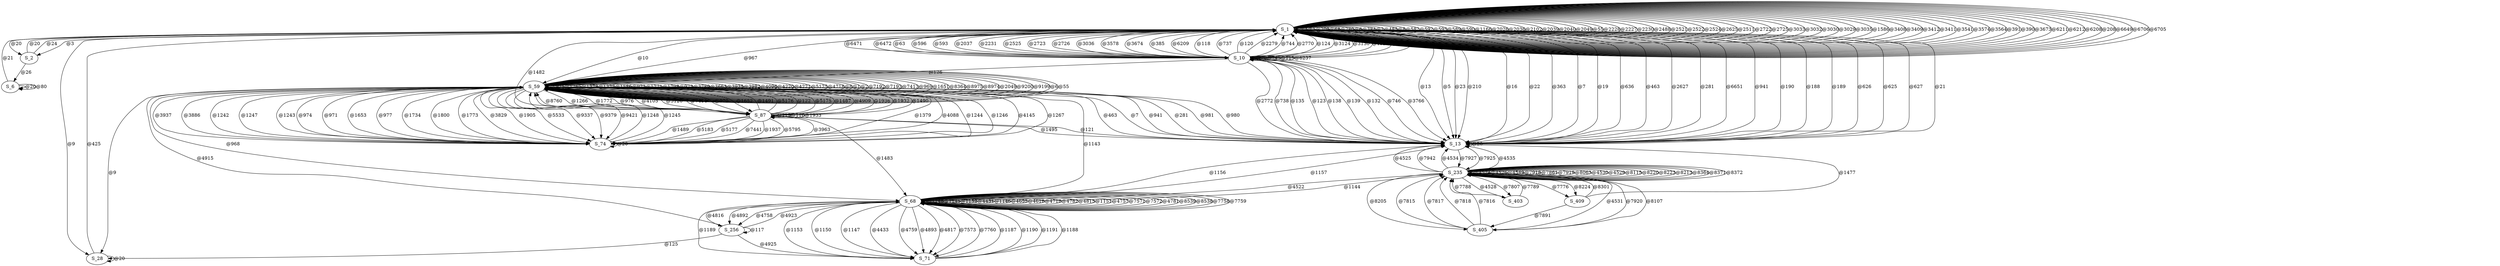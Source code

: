 digraph graphtest {
  S_1 -> S_2  [ label="@3"] ;
  S_1 -> S_1  [ label="@4"] ;
  S_1 -> S_2  [ label="@20"] ;
  S_1 -> S_10  [ label="@63"] ;
  S_1 -> S_13  [ label="@13"] ;
  S_1 -> S_13  [ label="@5"] ;
  S_1 -> S_1  [ label="@1"] ;
  S_1 -> S_13  [ label="@23"] ;
  S_1 -> S_1  [ label="@209"] ;
  S_1 -> S_1  [ label="@68"] ;
  S_1 -> S_13  [ label="@210"] ;
  S_1 -> S_1  [ label="@280"] ;
  S_1 -> S_13  [ label="@16"] ;
  S_1 -> S_28  [ label="@9"] ;
  S_1 -> S_13  [ label="@22"] ;
  S_1 -> S_1  [ label="@6"] ;
  S_1 -> S_1  [ label="@384"] ;
  S_1 -> S_13  [ label="@363"] ;
  S_1 -> S_1  [ label="@2"] ;
  S_1 -> S_1  [ label="@485"] ;
  S_1 -> S_1  [ label="@8"] ;
  S_1 -> S_13  [ label="@7"] ;
  S_1 -> S_13  [ label="@19"] ;
  S_1 -> S_13  [ label="@636"] ;
  S_1 -> S_1  [ label="@582"] ;
  S_1 -> S_10  [ label="@596"] ;
  S_1 -> S_13  [ label="@463"] ;
  S_1 -> S_1  [ label="@592"] ;
  S_1 -> S_1  [ label="@595"] ;
  S_1 -> S_1  [ label="@589"] ;
  S_1 -> S_1  [ label="@590"] ;
  S_1 -> S_10  [ label="@593"] ;
  S_1 -> S_59  [ label="@10"] ;
  S_1 -> S_1  [ label="@1166"] ;
  S_1 -> S_1  [ label="@2026"] ;
  S_1 -> S_10  [ label="@2037"] ;
  S_1 -> S_1  [ label="@2036"] ;
  S_1 -> S_1  [ label="@2102"] ;
  S_1 -> S_1  [ label="@2039"] ;
  S_1 -> S_1  [ label="@2040"] ;
  S_1 -> S_1  [ label="@2049"] ;
  S_1 -> S_1  [ label="@55"] ;
  S_1 -> S_10  [ label="@2231"] ;
  S_1 -> S_1  [ label="@2228"] ;
  S_1 -> S_1  [ label="@2227"] ;
  S_1 -> S_1  [ label="@2230"] ;
  S_1 -> S_1  [ label="@2488"] ;
  S_1 -> S_1  [ label="@2521"] ;
  S_1 -> S_1  [ label="@2522"] ;
  S_1 -> S_10  [ label="@2525"] ;
  S_1 -> S_1  [ label="@2524"] ;
  S_1 -> S_13  [ label="@2627"] ;
  S_1 -> S_1  [ label="@2625"] ;
  S_1 -> S_1  [ label="@2511"] ;
  S_1 -> S_1  [ label="@2722"] ;
  S_1 -> S_10  [ label="@2723"] ;
  S_1 -> S_1  [ label="@2725"] ;
  S_1 -> S_10  [ label="@2726"] ;
  S_1 -> S_1  [ label="@3033"] ;
  S_1 -> S_1  [ label="@3032"] ;
  S_1 -> S_1  [ label="@3030"] ;
  S_1 -> S_10  [ label="@3036"] ;
  S_1 -> S_1  [ label="@3029"] ;
  S_1 -> S_1  [ label="@3035"] ;
  S_1 -> S_1  [ label="@1586"] ;
  S_1 -> S_1  [ label="@3408"] ;
  S_1 -> S_1  [ label="@3409"] ;
  S_1 -> S_1  [ label="@3412"] ;
  S_1 -> S_1  [ label="@3411"] ;
  S_1 -> S_13  [ label="@281"] ;
  S_1 -> S_1  [ label="@3541"] ;
  S_1 -> S_1  [ label="@3574"] ;
  S_1 -> S_10  [ label="@3578"] ;
  S_1 -> S_1  [ label="@3564"] ;
  S_1 -> S_1  [ label="@391"] ;
  S_1 -> S_1  [ label="@390"] ;
  S_1 -> S_1  [ label="@3673"] ;
  S_1 -> S_10  [ label="@3674"] ;
  S_1 -> S_10  [ label="@385"] ;
  S_1 -> S_1  [ label="@6211"] ;
  S_1 -> S_1  [ label="@6212"] ;
  S_1 -> S_1  [ label="@6208"] ;
  S_1 -> S_10  [ label="@6209"] ;
  S_1 -> S_1  [ label="@208"] ;
  S_1 -> S_1  [ label="@6649"] ;
  S_1 -> S_13  [ label="@6651"] ;
  S_1 -> S_1  [ label="@6706"] ;
  S_1 -> S_1  [ label="@6705"] ;
  S_1 -> S_13  [ label="@941"] ;
  S_2 -> S_1  [ label="@20"] ;
  S_2 -> S_6  [ label="@26"] ;
  S_2 -> S_1  [ label="@24"] ;
  S_6 -> S_6  [ label="@20"] ;
  S_6 -> S_6  [ label="@80"] ;
  S_6 -> S_1  [ label="@21"] ;
  S_10 -> S_10  [ label="@20"] ;
  S_10 -> S_1  [ label="@118"] ;
  S_10 -> S_13  [ label="@135"] ;
  S_10 -> S_13  [ label="@123"] ;
  S_10 -> S_1  [ label="@737"] ;
  S_10 -> S_13  [ label="@738"] ;
  S_10 -> S_13  [ label="@138"] ;
  S_10 -> S_1  [ label="@120"] ;
  S_10 -> S_1  [ label="@2279"] ;
  S_10 -> S_10  [ label="@745"] ;
  S_10 -> S_13  [ label="@139"] ;
  S_10 -> S_13  [ label="@132"] ;
  S_10 -> S_1  [ label="@744"] ;
  S_10 -> S_1  [ label="@2770"] ;
  S_10 -> S_1  [ label="@124"] ;
  S_10 -> S_10  [ label="@115"] ;
  S_10 -> S_1  [ label="@3124"] ;
  S_10 -> S_1  [ label="@3130"] ;
  S_10 -> S_1  [ label="@1921"] ;
  S_10 -> S_13  [ label="@746"] ;
  S_10 -> S_59  [ label="@126"] ;
  S_10 -> S_1  [ label="@3765"] ;
  S_10 -> S_1  [ label="@6233"] ;
  S_10 -> S_13  [ label="@3766"] ;
  S_10 -> S_13  [ label="@2772"] ;
  S_10 -> S_10  [ label="@6237"] ;
  S_10 -> S_1  [ label="@6471"] ;
  S_10 -> S_1  [ label="@6472"] ;
  S_13 -> S_13  [ label="@20"] ;
  S_13 -> S_1  [ label="@190"] ;
  S_13 -> S_1  [ label="@188"] ;
  S_13 -> S_1  [ label="@189"] ;
  S_13 -> S_1  [ label="@626"] ;
  S_13 -> S_1  [ label="@625"] ;
  S_13 -> S_1  [ label="@627"] ;
  S_13 -> S_1  [ label="@21"] ;
  S_13 -> S_235  [ label="@7927"] ;
  S_13 -> S_235  [ label="@7925"] ;
  S_28 -> S_28  [ label="@20"] ;
  S_28 -> S_1  [ label="@425"] ;
  S_59 -> S_13  [ label="@941"] ;
  S_59 -> S_1  [ label="@967"] ;
  S_59 -> S_68  [ label="@968"] ;
  S_59 -> S_74  [ label="@974"] ;
  S_59 -> S_59  [ label="@975"] ;
  S_59 -> S_13  [ label="@281"] ;
  S_59 -> S_13  [ label="@981"] ;
  S_59 -> S_74  [ label="@971"] ;
  S_59 -> S_74  [ label="@1267"] ;
  S_59 -> S_59  [ label="@1265"] ;
  S_59 -> S_59  [ label="@1378"] ;
  S_59 -> S_87  [ label="@1266"] ;
  S_59 -> S_13  [ label="@980"] ;
  S_59 -> S_59  [ label="@1377"] ;
  S_59 -> S_74  [ label="@1379"] ;
  S_59 -> S_59  [ label="@1586"] ;
  S_59 -> S_59  [ label="@972"] ;
  S_59 -> S_74  [ label="@1653"] ;
  S_59 -> S_74  [ label="@977"] ;
  S_59 -> S_74  [ label="@1734"] ;
  S_59 -> S_59  [ label="@1771"] ;
  S_59 -> S_59  [ label="@1798"] ;
  S_59 -> S_59  [ label="@973"] ;
  S_59 -> S_74  [ label="@1800"] ;
  S_59 -> S_87  [ label="@1772"] ;
  S_59 -> S_74  [ label="@1773"] ;
  S_59 -> S_59  [ label="@3789"] ;
  S_59 -> S_74  [ label="@3829"] ;
  S_59 -> S_59  [ label="@3663"] ;
  S_59 -> S_74  [ label="@1905"] ;
  S_59 -> S_87  [ label="@976"] ;
  S_59 -> S_59  [ label="@3935"] ;
  S_59 -> S_74  [ label="@3937"] ;
  S_59 -> S_74  [ label="@3886"] ;
  S_59 -> S_59  [ label="@3982"] ;
  S_59 -> S_74  [ label="@4088"] ;
  S_59 -> S_59  [ label="@4096"] ;
  S_59 -> S_87  [ label="@4105"] ;
  S_59 -> S_74  [ label="@4145"] ;
  S_59 -> S_59  [ label="@4220"] ;
  S_59 -> S_59  [ label="@4221"] ;
  S_59 -> S_87  [ label="@5126"] ;
  S_59 -> S_59  [ label="@5125"] ;
  S_59 -> S_59  [ label="@4718"] ;
  S_59 -> S_74  [ label="@5533"] ;
  S_59 -> S_59  [ label="@8"] ;
  S_59 -> S_28  [ label="@9"] ;
  S_59 -> S_13  [ label="@463"] ;
  S_59 -> S_59  [ label="@1"] ;
  S_59 -> S_59  [ label="@2"] ;
  S_59 -> S_13  [ label="@7"] ;
  S_59 -> S_59  [ label="@7192"] ;
  S_59 -> S_59  [ label="@7193"] ;
  S_59 -> S_87  [ label="@7414"] ;
  S_59 -> S_59  [ label="@7413"] ;
  S_59 -> S_59  [ label="@969"] ;
  S_59 -> S_87  [ label="@970"] ;
  S_59 -> S_87  [ label="@1652"] ;
  S_59 -> S_59  [ label="@1651"] ;
  S_59 -> S_59  [ label="@8364"] ;
  S_59 -> S_59  [ label="@8975"] ;
  S_59 -> S_59  [ label="@8974"] ;
  S_59 -> S_59  [ label="@2049"] ;
  S_59 -> S_59  [ label="@9200"] ;
  S_59 -> S_59  [ label="@9199"] ;
  S_59 -> S_74  [ label="@9337"] ;
  S_59 -> S_74  [ label="@9379"] ;
  S_59 -> S_74  [ label="@9421"] ;
  S_59 -> S_59  [ label="@6"] ;
  S_59 -> S_59  [ label="@55"] ;
  S_68 -> S_13  [ label="@1157"] ;
  S_68 -> S_71  [ label="@1153"] ;
  S_68 -> S_59  [ label="@1143"] ;
  S_68 -> S_68  [ label="@1148"] ;
  S_68 -> S_68  [ label="@1145"] ;
  S_68 -> S_71  [ label="@1150"] ;
  S_68 -> S_68  [ label="@1152"] ;
  S_68 -> S_68  [ label="@4431"] ;
  S_68 -> S_68  [ label="@1146"] ;
  S_68 -> S_235  [ label="@1144"] ;
  S_68 -> S_13  [ label="@1156"] ;
  S_68 -> S_68  [ label="@4652"] ;
  S_68 -> S_68  [ label="@4618"] ;
  S_68 -> S_71  [ label="@1147"] ;
  S_68 -> S_68  [ label="@4718"] ;
  S_68 -> S_71  [ label="@4433"] ;
  S_68 -> S_68  [ label="@4782"] ;
  S_68 -> S_68  [ label="@4815"] ;
  S_68 -> S_71  [ label="@4759"] ;
  S_68 -> S_256  [ label="@4816"] ;
  S_68 -> S_256  [ label="@4892"] ;
  S_68 -> S_71  [ label="@4893"] ;
  S_68 -> S_68  [ label="@1151"] ;
  S_68 -> S_256  [ label="@4758"] ;
  S_68 -> S_71  [ label="@4817"] ;
  S_68 -> S_68  [ label="@4757"] ;
  S_68 -> S_68  [ label="@7571"] ;
  S_68 -> S_68  [ label="@7572"] ;
  S_68 -> S_71  [ label="@7573"] ;
  S_68 -> S_68  [ label="@4781"] ;
  S_68 -> S_68  [ label="@8539"] ;
  S_68 -> S_68  [ label="@8538"] ;
  S_68 -> S_71  [ label="@7760"] ;
  S_68 -> S_68  [ label="@7758"] ;
  S_68 -> S_68  [ label="@7759"] ;
  S_71 -> S_68  [ label="@1187"] ;
  S_71 -> S_68  [ label="@1190"] ;
  S_71 -> S_68  [ label="@1191"] ;
  S_71 -> S_68  [ label="@1188"] ;
  S_71 -> S_68  [ label="@1189"] ;
  S_74 -> S_59  [ label="@1248"] ;
  S_74 -> S_59  [ label="@1245"] ;
  S_74 -> S_59  [ label="@1242"] ;
  S_74 -> S_59  [ label="@1247"] ;
  S_74 -> S_59  [ label="@1243"] ;
  S_74 -> S_59  [ label="@1244"] ;
  S_74 -> S_59  [ label="@1246"] ;
  S_74 -> S_74  [ label="@20"] ;
  S_87 -> S_87  [ label="@119"] ;
  S_87 -> S_87  [ label="@116"] ;
  S_87 -> S_13  [ label="@1495"] ;
  S_87 -> S_1  [ label="@1482"] ;
  S_87 -> S_13  [ label="@121"] ;
  S_87 -> S_74  [ label="@3963"] ;
  S_87 -> S_59  [ label="@1491"] ;
  S_87 -> S_59  [ label="@5176"] ;
  S_87 -> S_59  [ label="@122"] ;
  S_87 -> S_59  [ label="@5175"] ;
  S_87 -> S_74  [ label="@1489"] ;
  S_87 -> S_74  [ label="@5183"] ;
  S_87 -> S_59  [ label="@1487"] ;
  S_87 -> S_59  [ label="@4909"] ;
  S_87 -> S_74  [ label="@5177"] ;
  S_87 -> S_59  [ label="@1936"] ;
  S_87 -> S_68  [ label="@1483"] ;
  S_87 -> S_74  [ label="@7441"] ;
  S_87 -> S_74  [ label="@1937"] ;
  S_87 -> S_59  [ label="@1932"] ;
  S_87 -> S_87  [ label="@1933"] ;
  S_87 -> S_74  [ label="@5795"] ;
  S_87 -> S_59  [ label="@1490"] ;
  S_87 -> S_59  [ label="@8760"] ;
  S_235 -> S_13  [ label="@4535"] ;
  S_235 -> S_235  [ label="@4524"] ;
  S_235 -> S_235  [ label="@4526"] ;
  S_235 -> S_235  [ label="@4549"] ;
  S_235 -> S_68  [ label="@4522"] ;
  S_235 -> S_403  [ label="@4528"] ;
  S_235 -> S_405  [ label="@4531"] ;
  S_235 -> S_403  [ label="@7807"] ;
  S_235 -> S_409  [ label="@7776"] ;
  S_235 -> S_13  [ label="@4525"] ;
  S_235 -> S_235  [ label="@7918"] ;
  S_235 -> S_13  [ label="@7942"] ;
  S_235 -> S_235  [ label="@7861"] ;
  S_235 -> S_235  [ label="@7919"] ;
  S_235 -> S_13  [ label="@4534"] ;
  S_235 -> S_405  [ label="@7920"] ;
  S_235 -> S_235  [ label="@8063"] ;
  S_235 -> S_235  [ label="@4530"] ;
  S_235 -> S_235  [ label="@4529"] ;
  S_235 -> S_405  [ label="@8107"] ;
  S_235 -> S_235  [ label="@8115"] ;
  S_235 -> S_405  [ label="@8205"] ;
  S_235 -> S_235  [ label="@8220"] ;
  S_235 -> S_409  [ label="@8224"] ;
  S_235 -> S_235  [ label="@8223"] ;
  S_235 -> S_235  [ label="@8213"] ;
  S_235 -> S_235  [ label="@8364"] ;
  S_235 -> S_235  [ label="@8371"] ;
  S_235 -> S_235  [ label="@8372"] ;
  S_256 -> S_28  [ label="@125"] ;
  S_256 -> S_256  [ label="@117"] ;
  S_256 -> S_68  [ label="@4923"] ;
  S_256 -> S_59  [ label="@4915"] ;
  S_256 -> S_71  [ label="@4925"] ;
  S_403 -> S_235  [ label="@7789"] ;
  S_403 -> S_235  [ label="@7788"] ;
  S_405 -> S_235  [ label="@7815"] ;
  S_405 -> S_235  [ label="@7817"] ;
  S_405 -> S_235  [ label="@7818"] ;
  S_405 -> S_235  [ label="@7816"] ;
  S_409 -> S_405  [ label="@7891"] ;
  S_409 -> S_13  [ label="@1477"] ;
  S_409 -> S_235  [ label="@8301"] ;
}
